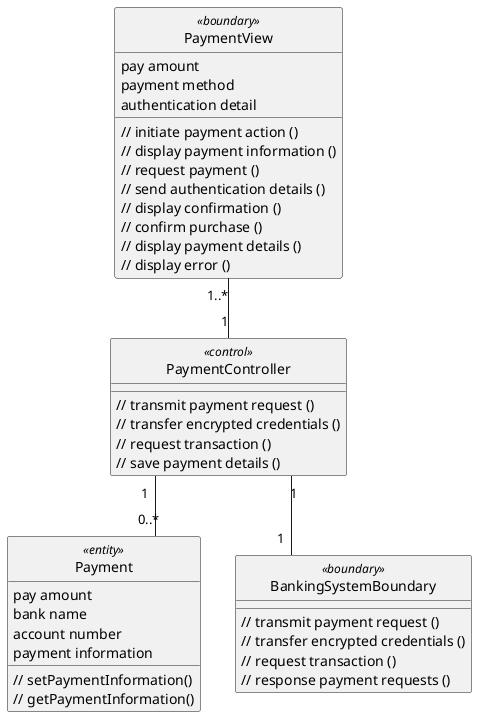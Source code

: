 @startuml 
skinparam classAttributeIconSize 0
skinparam linetype ortho
hide circle
class PaymentView <<boundary>> {
    pay amount
    payment method
    authentication detail

    // initiate payment action ()
    // display payment information ()
    // request payment ()
    // send authentication details ()
    // display confirmation ()
    // confirm purchase ()
    // display payment details ()
    // display error ()

    }

class PaymentController <<control>> {
    // transmit payment request ()
    // transfer encrypted credentials ()
    // request transaction ()
    // save payment details ()

    }

class Payment <<entity>> {
    pay amount
    bank name
    account number
    payment information

    // setPaymentInformation()
    // getPaymentInformation()

    }

class BankingSystemBoundary <<boundary>> {
    // transmit payment request ()
    // transfer encrypted credentials ()
    // request transaction ()
    // response payment requests ()

    }

PaymentView "1..*" -- "1" PaymentController

PaymentController "1" -- "0..*" Payment

PaymentController "1" -- "1" BankingSystemBoundary

@enduml